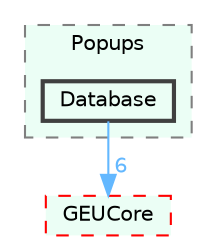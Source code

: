 digraph "C:/GEU/GEUApp/Source/UI/Popups/Database"
{
 // LATEX_PDF_SIZE
  bgcolor="transparent";
  edge [fontname=Helvetica,fontsize=10,labelfontname=Helvetica,labelfontsize=10];
  node [fontname=Helvetica,fontsize=10,shape=box,height=0.2,width=0.4];
  compound=true
  subgraph clusterdir_8fb440dc97f5cef2ddb754b68c4f0f6e {
    graph [ bgcolor="#ebfef5", pencolor="grey50", label="Popups", fontname=Helvetica,fontsize=10 style="filled,dashed", URL="dir_8fb440dc97f5cef2ddb754b68c4f0f6e.html",tooltip=""]
  dir_7ebe51995f7399446042c538301557a1 [label="Database", fillcolor="#ebfef5", color="grey25", style="filled,bold", URL="dir_7ebe51995f7399446042c538301557a1.html",tooltip=""];
  }
  dir_27e7292ccf631aad9354b9464cb90a84 [label="GEUCore", fillcolor="#ebfef5", color="red", style="filled,dashed", URL="dir_27e7292ccf631aad9354b9464cb90a84.html",tooltip=""];
  dir_7ebe51995f7399446042c538301557a1->dir_27e7292ccf631aad9354b9464cb90a84 [headlabel="6", labeldistance=1.5 headhref="dir_000004_000015.html" href="dir_000004_000015.html" color="steelblue1" fontcolor="steelblue1"];
}
